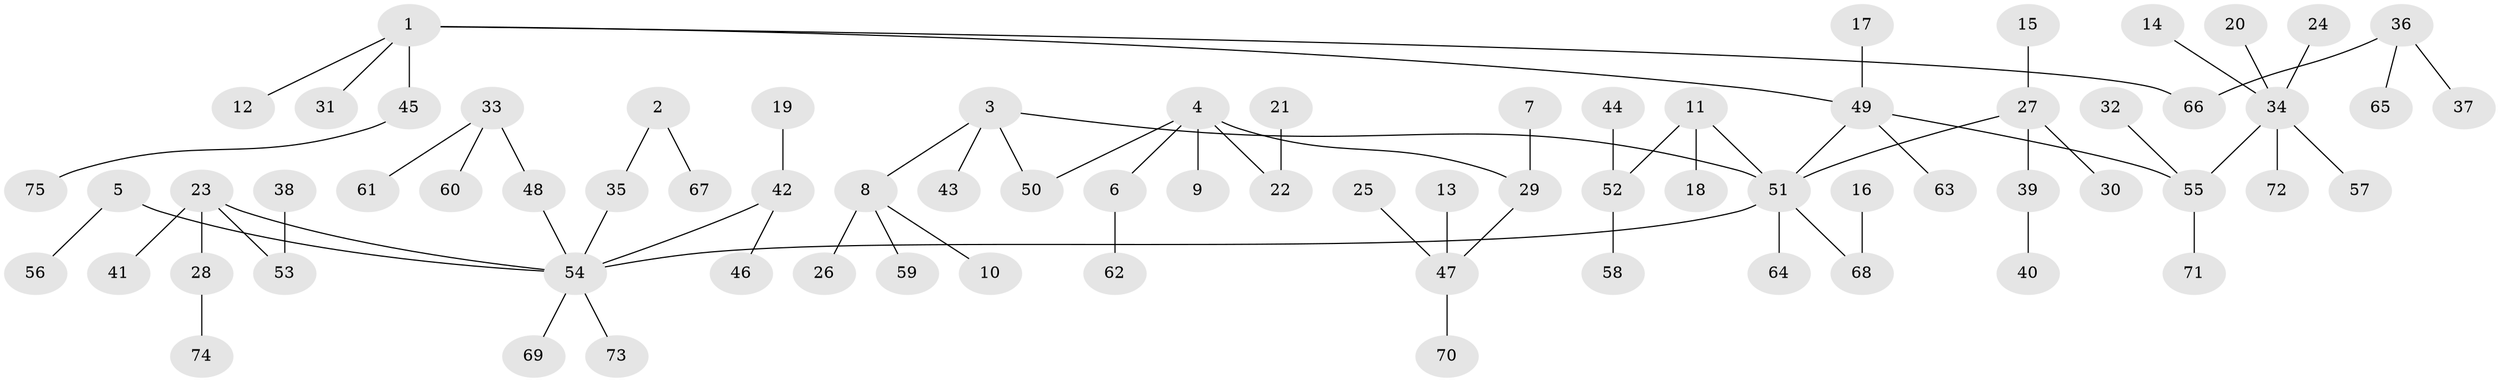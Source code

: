 // original degree distribution, {6: 0.013422818791946308, 4: 0.0738255033557047, 7: 0.013422818791946308, 5: 0.013422818791946308, 3: 0.1476510067114094, 2: 0.2684563758389262, 1: 0.4697986577181208}
// Generated by graph-tools (version 1.1) at 2025/26/03/09/25 03:26:29]
// undirected, 75 vertices, 74 edges
graph export_dot {
graph [start="1"]
  node [color=gray90,style=filled];
  1;
  2;
  3;
  4;
  5;
  6;
  7;
  8;
  9;
  10;
  11;
  12;
  13;
  14;
  15;
  16;
  17;
  18;
  19;
  20;
  21;
  22;
  23;
  24;
  25;
  26;
  27;
  28;
  29;
  30;
  31;
  32;
  33;
  34;
  35;
  36;
  37;
  38;
  39;
  40;
  41;
  42;
  43;
  44;
  45;
  46;
  47;
  48;
  49;
  50;
  51;
  52;
  53;
  54;
  55;
  56;
  57;
  58;
  59;
  60;
  61;
  62;
  63;
  64;
  65;
  66;
  67;
  68;
  69;
  70;
  71;
  72;
  73;
  74;
  75;
  1 -- 12 [weight=1.0];
  1 -- 31 [weight=1.0];
  1 -- 45 [weight=1.0];
  1 -- 49 [weight=1.0];
  1 -- 66 [weight=1.0];
  2 -- 35 [weight=1.0];
  2 -- 67 [weight=1.0];
  3 -- 8 [weight=1.0];
  3 -- 43 [weight=1.0];
  3 -- 50 [weight=1.0];
  3 -- 51 [weight=1.0];
  4 -- 6 [weight=1.0];
  4 -- 9 [weight=1.0];
  4 -- 22 [weight=1.0];
  4 -- 29 [weight=1.0];
  4 -- 50 [weight=1.0];
  5 -- 54 [weight=1.0];
  5 -- 56 [weight=1.0];
  6 -- 62 [weight=1.0];
  7 -- 29 [weight=1.0];
  8 -- 10 [weight=1.0];
  8 -- 26 [weight=1.0];
  8 -- 59 [weight=1.0];
  11 -- 18 [weight=1.0];
  11 -- 51 [weight=1.0];
  11 -- 52 [weight=1.0];
  13 -- 47 [weight=1.0];
  14 -- 34 [weight=1.0];
  15 -- 27 [weight=1.0];
  16 -- 68 [weight=1.0];
  17 -- 49 [weight=1.0];
  19 -- 42 [weight=1.0];
  20 -- 34 [weight=1.0];
  21 -- 22 [weight=1.0];
  23 -- 28 [weight=1.0];
  23 -- 41 [weight=1.0];
  23 -- 53 [weight=1.0];
  23 -- 54 [weight=1.0];
  24 -- 34 [weight=1.0];
  25 -- 47 [weight=1.0];
  27 -- 30 [weight=1.0];
  27 -- 39 [weight=1.0];
  27 -- 51 [weight=1.0];
  28 -- 74 [weight=1.0];
  29 -- 47 [weight=1.0];
  32 -- 55 [weight=1.0];
  33 -- 48 [weight=1.0];
  33 -- 60 [weight=1.0];
  33 -- 61 [weight=1.0];
  34 -- 55 [weight=1.0];
  34 -- 57 [weight=1.0];
  34 -- 72 [weight=1.0];
  35 -- 54 [weight=1.0];
  36 -- 37 [weight=1.0];
  36 -- 65 [weight=1.0];
  36 -- 66 [weight=1.0];
  38 -- 53 [weight=1.0];
  39 -- 40 [weight=1.0];
  42 -- 46 [weight=1.0];
  42 -- 54 [weight=1.0];
  44 -- 52 [weight=1.0];
  45 -- 75 [weight=1.0];
  47 -- 70 [weight=1.0];
  48 -- 54 [weight=1.0];
  49 -- 51 [weight=1.0];
  49 -- 55 [weight=1.0];
  49 -- 63 [weight=1.0];
  51 -- 54 [weight=1.0];
  51 -- 64 [weight=1.0];
  51 -- 68 [weight=1.0];
  52 -- 58 [weight=1.0];
  54 -- 69 [weight=1.0];
  54 -- 73 [weight=1.0];
  55 -- 71 [weight=1.0];
}

